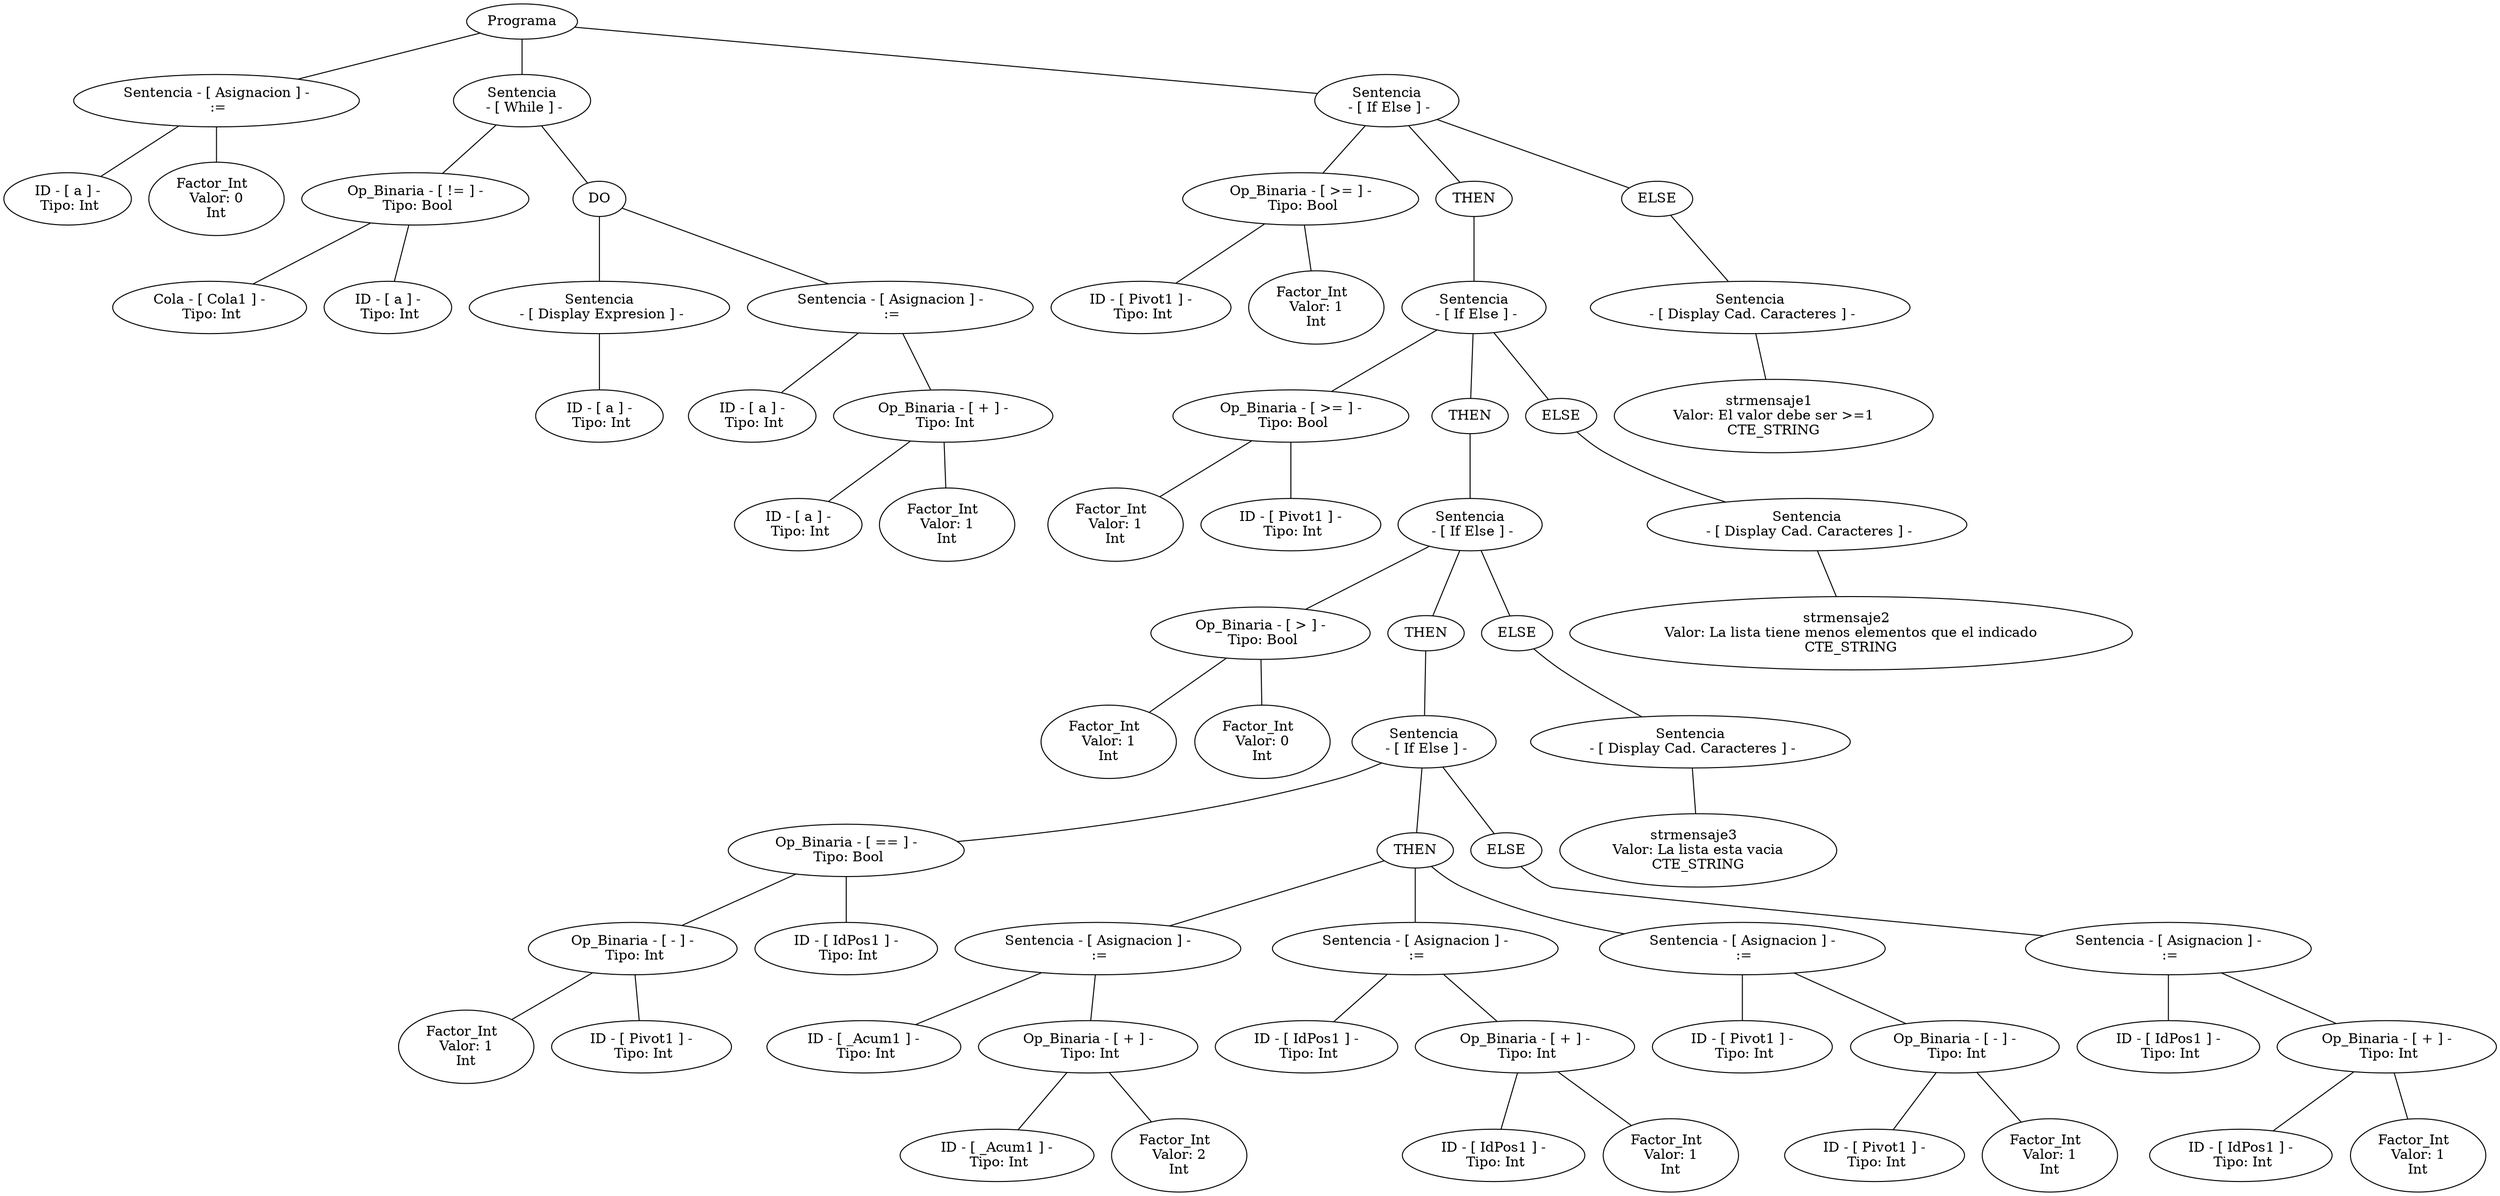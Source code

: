 graph G {nodo_programa[label="Programa"]
nodo_1102329503[label="Sentencia - [ Asignacion ] -
 :="]
nodo_programa--nodo_1102329503
nodo_1369819792[label=" ID - [ a ] - 
 Tipo: Int"]
nodo_1102329503--nodo_1369819792
nodo_1782439653[label="Factor_Int  
 Valor: 0 
Int"]
nodo_1102329503--nodo_1782439653
nodo_566395537[label="Sentencia
 - [ While ] -"]
nodo_programa--nodo_566395537
nodo_567235605[label=" Op_Binaria - [ != ] - 
 Tipo: Bool"]
nodo_566395537--nodo_567235605
nodo_465685561[label=" Cola - [ Cola1 ] - 
 Tipo: Int"]
nodo_567235605--nodo_465685561
nodo_792966134[label="Sentencia
 - [ If Else ] -"]
nodo_programa--nodo_792966134
nodo_1233650495[label=" Op_Binaria - [ >= ] - 
 Tipo: Bool"]
nodo_792966134--nodo_1233650495
nodo_491686543[label=" ID - [ Pivot1 ] - 
 Tipo: Int"]
nodo_1233650495--nodo_491686543
nodo_1656759036[label="Factor_Int  
 Valor: 1 
Int"]
nodo_1233650495--nodo_1656759036
nodo_7929661341[label="THEN"]
nodo_792966134--nodo_7929661341
nodo_1353638225[label="Sentencia
 - [ If Else ] -"]
nodo_7929661341--nodo_1353638225
nodo_1505132928[label=" Op_Binaria - [ >= ] - 
 Tipo: Bool"]
nodo_1353638225--nodo_1505132928
nodo_809857739[label="Factor_Int  
 Valor: 1 
Int"]
nodo_1505132928--nodo_809857739
nodo_1399939581[label=" ID - [ Pivot1 ] - 
 Tipo: Int"]
nodo_1505132928--nodo_1399939581
nodo_13536382251[label="THEN"]
nodo_1353638225--nodo_13536382251
nodo_1962063531[label="Sentencia
 - [ If Else ] -"]
nodo_13536382251--nodo_1962063531
nodo_421892916[label=" Op_Binaria - [ > ] - 
 Tipo: Bool"]
nodo_1962063531--nodo_421892916
nodo_49117681[label="Factor_Int  
 Valor: 1 
Int"]
nodo_421892916--nodo_49117681
nodo_1523293912[label="Factor_Int  
 Valor: 0 
Int"]
nodo_421892916--nodo_1523293912
nodo_19620635311[label="THEN"]
nodo_1962063531--nodo_19620635311
nodo_1005399236[label="Sentencia
 - [ If Else ] -"]
nodo_19620635311--nodo_1005399236
nodo_249869502[label=" Op_Binaria - [ == ] - 
 Tipo: Bool"]
nodo_1005399236--nodo_249869502
nodo_1731159650[label=" Op_Binaria - [ - ] - 
 Tipo: Int"]
nodo_249869502--nodo_1731159650
nodo_1637095681[label="Factor_Int  
 Valor: 1 
Int"]
nodo_1731159650--nodo_1637095681
nodo_869110523[label=" ID - [ Pivot1 ] - 
 Tipo: Int"]
nodo_1731159650--nodo_869110523
nodo_413630840[label=" ID - [ IdPos1 ] - 
 Tipo: Int"]
nodo_249869502--nodo_413630840
nodo_10053992361[label="THEN"]
nodo_1005399236--nodo_10053992361
nodo_69728376[label="Sentencia - [ Asignacion ] -
 :="]
nodo_10053992361--nodo_69728376
nodo_1169864172[label=" ID - [ _Acum1 ] - 
 Tipo: Int"]
nodo_69728376--nodo_1169864172
nodo_440385002[label=" Op_Binaria - [ + ] - 
 Tipo: Int"]
nodo_69728376--nodo_440385002
nodo_1043813268[label=" ID - [ _Acum1 ] - 
 Tipo: Int"]
nodo_440385002--nodo_1043813268
nodo_371025506[label="Factor_Int  
 Valor: 2 
Int"]
nodo_440385002--nodo_371025506
nodo_99129362[label="Sentencia - [ Asignacion ] -
 :="]
nodo_10053992361--nodo_99129362
nodo_367872150[label=" ID - [ IdPos1 ] - 
 Tipo: Int"]
nodo_99129362--nodo_367872150
nodo_1926915884[label=" Op_Binaria - [ + ] - 
 Tipo: Int"]
nodo_99129362--nodo_1926915884
nodo_1987391760[label=" ID - [ IdPos1 ] - 
 Tipo: Int"]
nodo_1926915884--nodo_1987391760
nodo_932978628[label="Factor_Int  
 Valor: 1 
Int"]
nodo_1926915884--nodo_932978628
nodo_1221220441[label="Sentencia - [ Asignacion ] -
 :="]
nodo_10053992361--nodo_1221220441
nodo_1770567019[label=" ID - [ Pivot1 ] - 
 Tipo: Int"]
nodo_1221220441--nodo_1770567019
nodo_917169403[label=" Op_Binaria - [ - ] - 
 Tipo: Int"]
nodo_1221220441--nodo_917169403
nodo_1637859285[label=" ID - [ Pivot1 ] - 
 Tipo: Int"]
nodo_917169403--nodo_1637859285
nodo_2072849199[label="Factor_Int  
 Valor: 1 
Int"]
nodo_917169403--nodo_2072849199
nodo_10053992362[label="ELSE"]
nodo_1005399236--nodo_10053992362
nodo_1459808984[label="Sentencia - [ Asignacion ] -
 :="]
nodo_10053992362--nodo_1459808984
nodo_921584127[label=" ID - [ IdPos1 ] - 
 Tipo: Int"]
nodo_1459808984--nodo_921584127
nodo_705896928[label=" Op_Binaria - [ + ] - 
 Tipo: Int"]
nodo_1459808984--nodo_705896928
nodo_953525214[label=" ID - [ IdPos1 ] - 
 Tipo: Int"]
nodo_705896928--nodo_953525214
nodo_2017581622[label="Factor_Int  
 Valor: 1 
Int"]
nodo_705896928--nodo_2017581622
nodo_19620635312[label="ELSE"]
nodo_1962063531--nodo_19620635312
nodo_1013226872[label="Sentencia
 - [ Display Cad. Caracteres ] -"]
nodo_19620635312--nodo_1013226872
nodo_265004853[label="strmensaje3  
 Valor: La lista esta vacia 
CTE_STRING"]
nodo_1013226872--nodo_265004853
nodo_13536382252[label="ELSE"]
nodo_1353638225--nodo_13536382252
nodo_445984321[label="Sentencia
 - [ Display Cad. Caracteres ] -"]
nodo_13536382252--nodo_445984321
nodo_1827919695[label="strmensaje2  
 Valor: La lista tiene menos elementos que el indicado 
CTE_STRING"]
nodo_445984321--nodo_1827919695
nodo_7929661342[label="ELSE"]
nodo_792966134--nodo_7929661342
nodo_1952717044[label="Sentencia
 - [ Display Cad. Caracteres ] -"]
nodo_7929661342--nodo_1952717044
nodo_642054978[label="strmensaje1  
 Valor: El valor debe ser >=1 
CTE_STRING"]
nodo_1952717044--nodo_642054978
nodo_617095738[label=" ID - [ a ] - 
 Tipo: Int"]
nodo_567235605--nodo_617095738
nodo_5663955371[label="DO"]
nodo_566395537--nodo_5663955371
nodo_762386581[label="Sentencia
 - [ Display Expresion ] -"]
nodo_5663955371--nodo_762386581
nodo_387764660[label=" ID - [ a ] - 
 Tipo: Int"]
nodo_762386581--nodo_387764660
nodo_1470373847[label="Sentencia - [ Asignacion ] -
 :="]
nodo_5663955371--nodo_1470373847
nodo_353386221[label=" ID - [ a ] - 
 Tipo: Int"]
nodo_1470373847--nodo_353386221
nodo_1924404388[label=" Op_Binaria - [ + ] - 
 Tipo: Int"]
nodo_1470373847--nodo_1924404388
nodo_1992658642[label=" ID - [ a ] - 
 Tipo: Int"]
nodo_1924404388--nodo_1992658642
nodo_128282831[label="Factor_Int  
 Valor: 1 
Int"]
nodo_1924404388--nodo_128282831
}
